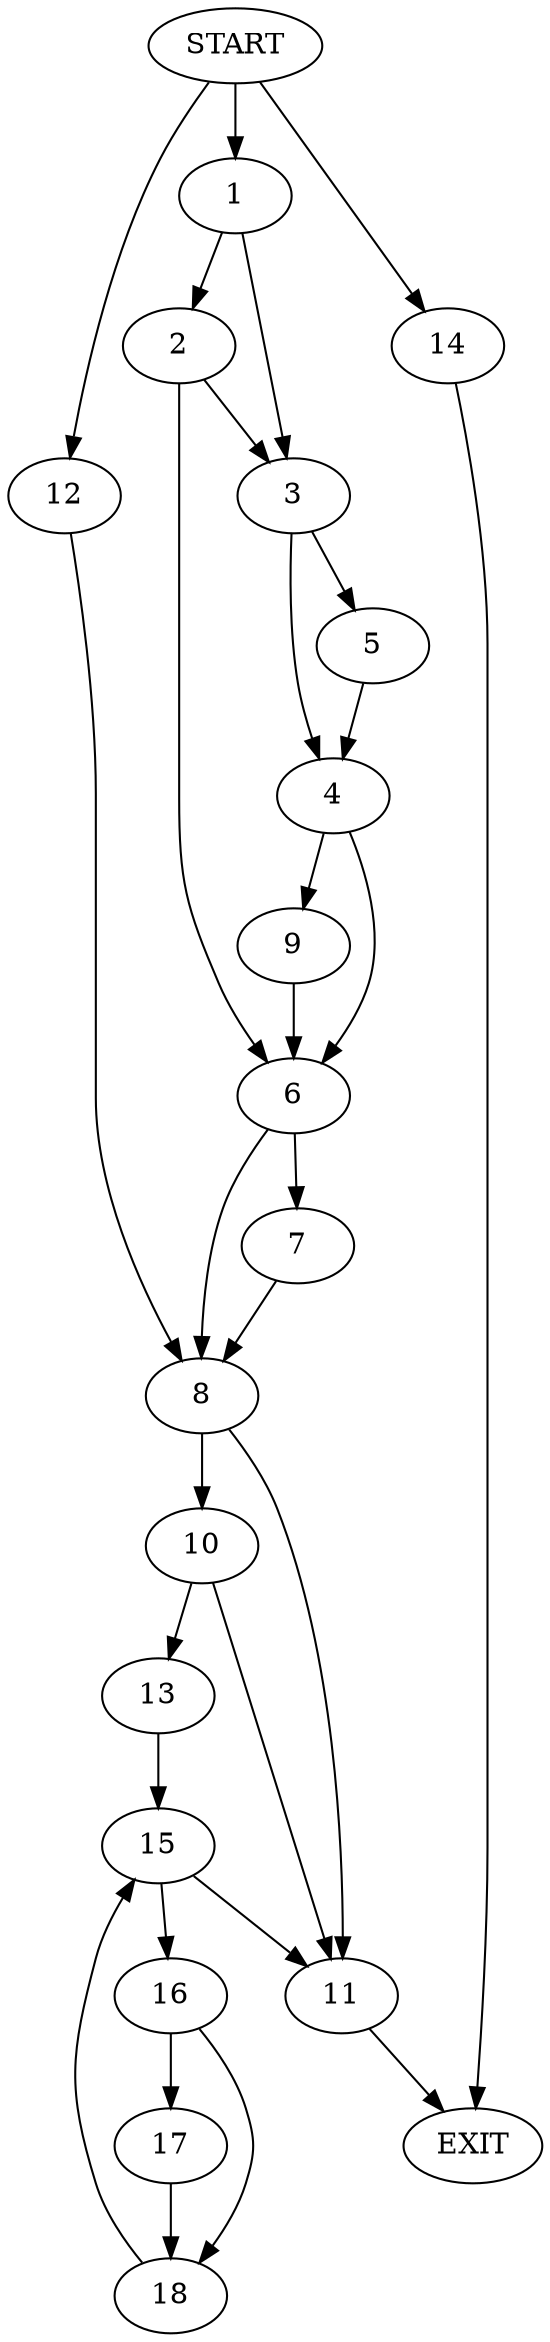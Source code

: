 digraph {
0 [label="START"]
19 [label="EXIT"]
0 -> 1
1 -> 2
1 -> 3
3 -> 4
3 -> 5
2 -> 6
2 -> 3
6 -> 7
6 -> 8
5 -> 4
4 -> 6
4 -> 9
9 -> 6
7 -> 8
8 -> 10
8 -> 11
0 -> 12
12 -> 8
10 -> 11
10 -> 13
11 -> 19
0 -> 14
14 -> 19
13 -> 15
15 -> 16
15 -> 11
16 -> 17
16 -> 18
17 -> 18
18 -> 15
}
